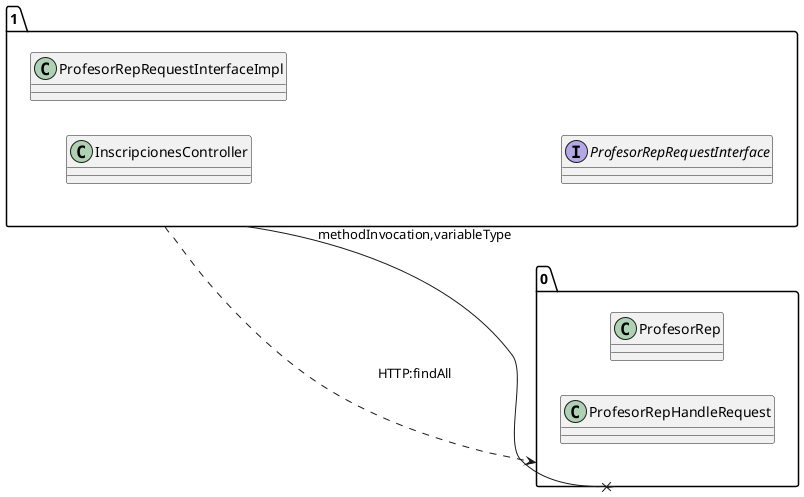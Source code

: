 @startuml 
allow_mixing
left to right direction
package "1"{
class InscripcionesController
class ProfesorRepRequestInterfaceImpl
interface ProfesorRepRequestInterface

}
package "0"{
class ProfesorRep
class ProfesorRepHandleRequest

}
"1" --x "0":methodInvocation,variableType
"1" ..> "0":HTTP:findAll
@enduml